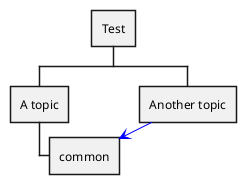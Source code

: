 {
  "sha1": "22f2a1i36a6vg7bz26mjotf0rug9cxx",
  "insertion": {
    "when": "2024-05-30T20:48:19.882Z",
    "url": "https://forum.plantuml.net/16251/link-between-objet-in-wbs",
    "user": "plantuml@gmail.com"
  }
}
@startwbs
* Test
** A topic
*** "common" as c1
** "Another topic" as t2
t2 ..> c1 #blue
@endwbs
